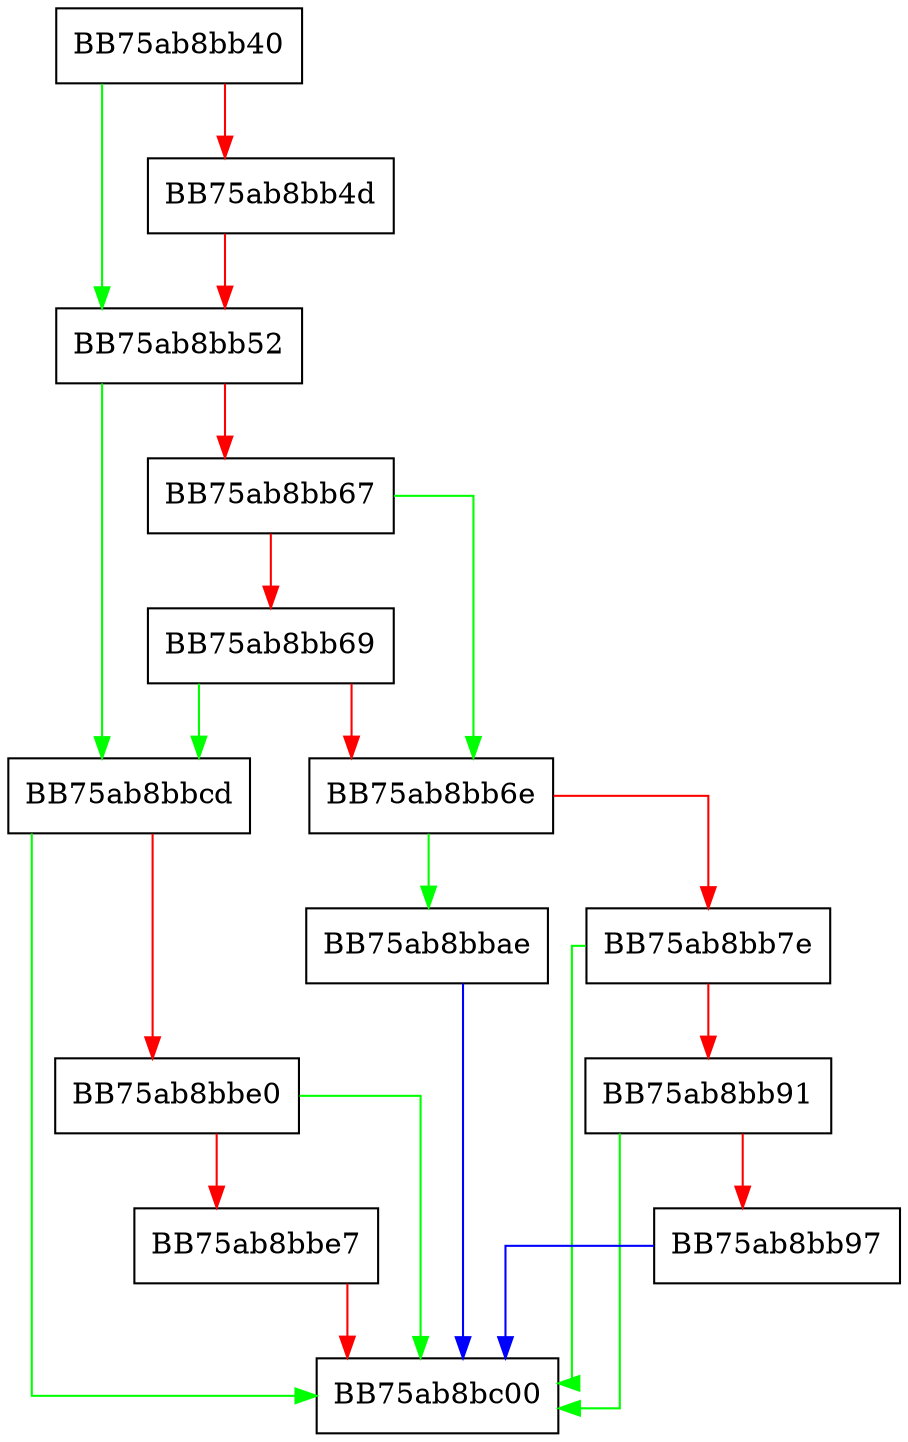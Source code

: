 digraph earlyboot_init_module {
  node [shape="box"];
  graph [splines=ortho];
  BB75ab8bb40 -> BB75ab8bb52 [color="green"];
  BB75ab8bb40 -> BB75ab8bb4d [color="red"];
  BB75ab8bb4d -> BB75ab8bb52 [color="red"];
  BB75ab8bb52 -> BB75ab8bbcd [color="green"];
  BB75ab8bb52 -> BB75ab8bb67 [color="red"];
  BB75ab8bb67 -> BB75ab8bb6e [color="green"];
  BB75ab8bb67 -> BB75ab8bb69 [color="red"];
  BB75ab8bb69 -> BB75ab8bbcd [color="green"];
  BB75ab8bb69 -> BB75ab8bb6e [color="red"];
  BB75ab8bb6e -> BB75ab8bbae [color="green"];
  BB75ab8bb6e -> BB75ab8bb7e [color="red"];
  BB75ab8bb7e -> BB75ab8bc00 [color="green"];
  BB75ab8bb7e -> BB75ab8bb91 [color="red"];
  BB75ab8bb91 -> BB75ab8bc00 [color="green"];
  BB75ab8bb91 -> BB75ab8bb97 [color="red"];
  BB75ab8bb97 -> BB75ab8bc00 [color="blue"];
  BB75ab8bbae -> BB75ab8bc00 [color="blue"];
  BB75ab8bbcd -> BB75ab8bc00 [color="green"];
  BB75ab8bbcd -> BB75ab8bbe0 [color="red"];
  BB75ab8bbe0 -> BB75ab8bc00 [color="green"];
  BB75ab8bbe0 -> BB75ab8bbe7 [color="red"];
  BB75ab8bbe7 -> BB75ab8bc00 [color="red"];
}